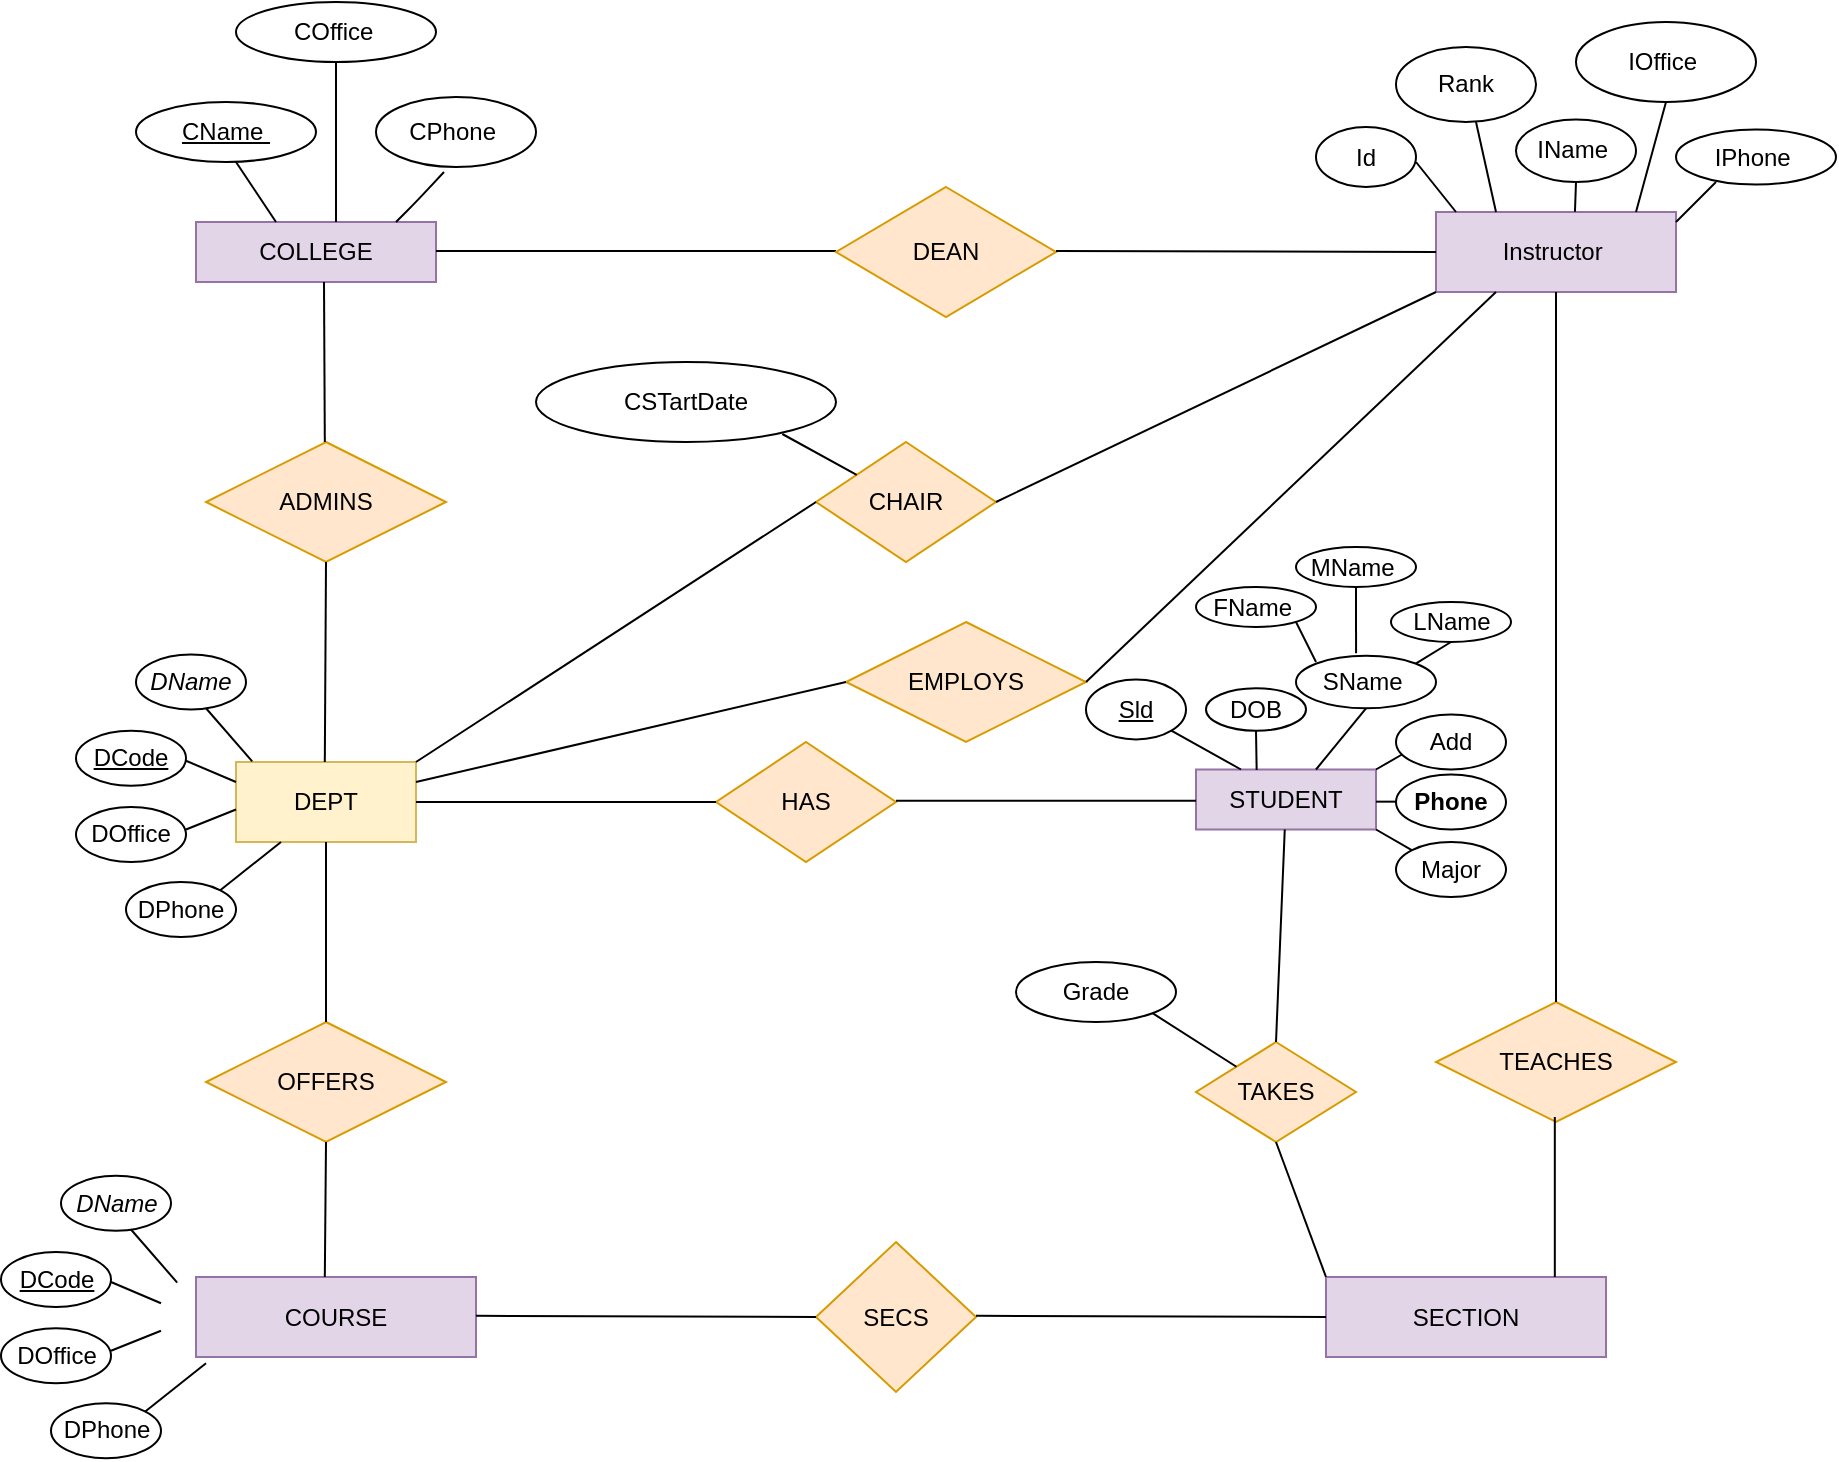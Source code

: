 <mxfile version="15.2.9" type="github">
  <diagram id="cwanQjXD79KrLpl_3qka" name="Page-1">
    <mxGraphModel dx="1638" dy="538" grid="1" gridSize="10" guides="1" tooltips="1" connect="1" arrows="1" fold="1" page="1" pageScale="1" pageWidth="850" pageHeight="1100" math="0" shadow="0">
      <root>
        <mxCell id="0" />
        <mxCell id="1" parent="0" />
        <mxCell id="S3XfZIIq3TjoQU57foUY-1" value="" style="ellipse;whiteSpace=wrap;html=1;" vertex="1" parent="1">
          <mxGeometry x="60" y="20" width="100" height="30" as="geometry" />
        </mxCell>
        <mxCell id="S3XfZIIq3TjoQU57foUY-2" value="CPhone&amp;nbsp;" style="ellipse;whiteSpace=wrap;html=1;" vertex="1" parent="1">
          <mxGeometry x="130" y="67.5" width="80" height="35" as="geometry" />
        </mxCell>
        <mxCell id="S3XfZIIq3TjoQU57foUY-4" value="CName&amp;nbsp;" style="ellipse;whiteSpace=wrap;html=1;fontStyle=4" vertex="1" parent="1">
          <mxGeometry x="10" y="70" width="90" height="30" as="geometry" />
        </mxCell>
        <mxCell id="S3XfZIIq3TjoQU57foUY-5" value="COffice&amp;nbsp;" style="text;html=1;align=center;verticalAlign=middle;resizable=0;points=[];autosize=1;strokeColor=none;fillColor=none;" vertex="1" parent="1">
          <mxGeometry x="80" y="25" width="60" height="20" as="geometry" />
        </mxCell>
        <mxCell id="S3XfZIIq3TjoQU57foUY-8" value="COLLEGE" style="rounded=0;whiteSpace=wrap;html=1;fillColor=#e1d5e7;strokeColor=#9673a6;" vertex="1" parent="1">
          <mxGeometry x="40" y="130" width="120" height="30" as="geometry" />
        </mxCell>
        <mxCell id="S3XfZIIq3TjoQU57foUY-9" value="" style="endArrow=none;html=1;entryX=0.425;entryY=1.071;entryDx=0;entryDy=0;entryPerimeter=0;" edge="1" parent="1" target="S3XfZIIq3TjoQU57foUY-2">
          <mxGeometry width="50" height="50" relative="1" as="geometry">
            <mxPoint x="140" y="130" as="sourcePoint" />
            <mxPoint x="170" y="100" as="targetPoint" />
            <Array as="points">
              <mxPoint x="150" y="120" />
            </Array>
          </mxGeometry>
        </mxCell>
        <mxCell id="S3XfZIIq3TjoQU57foUY-10" value="" style="endArrow=none;html=1;" edge="1" parent="1">
          <mxGeometry width="50" height="50" relative="1" as="geometry">
            <mxPoint x="60" y="100" as="sourcePoint" />
            <mxPoint x="80" y="130" as="targetPoint" />
            <Array as="points" />
          </mxGeometry>
        </mxCell>
        <mxCell id="S3XfZIIq3TjoQU57foUY-11" value="" style="endArrow=none;html=1;" edge="1" parent="1">
          <mxGeometry width="50" height="50" relative="1" as="geometry">
            <mxPoint x="110" y="130" as="sourcePoint" />
            <mxPoint x="110" y="50" as="targetPoint" />
          </mxGeometry>
        </mxCell>
        <mxCell id="S3XfZIIq3TjoQU57foUY-12" value="" style="endArrow=none;html=1;" edge="1" parent="1">
          <mxGeometry width="50" height="50" relative="1" as="geometry">
            <mxPoint x="160" y="144.5" as="sourcePoint" />
            <mxPoint x="360" y="144.5" as="targetPoint" />
          </mxGeometry>
        </mxCell>
        <mxCell id="S3XfZIIq3TjoQU57foUY-13" value="DEAN" style="rhombus;whiteSpace=wrap;html=1;fillColor=#ffe6cc;strokeColor=#d79b00;" vertex="1" parent="1">
          <mxGeometry x="360" y="112.5" width="110" height="65" as="geometry" />
        </mxCell>
        <mxCell id="S3XfZIIq3TjoQU57foUY-14" value="Instructor&amp;nbsp;" style="rounded=0;whiteSpace=wrap;html=1;fillColor=#e1d5e7;strokeColor=#9673a6;" vertex="1" parent="1">
          <mxGeometry x="660" y="125" width="120" height="40" as="geometry" />
        </mxCell>
        <mxCell id="S3XfZIIq3TjoQU57foUY-15" value="" style="endArrow=none;html=1;entryX=0;entryY=0.5;entryDx=0;entryDy=0;" edge="1" parent="1" target="S3XfZIIq3TjoQU57foUY-14">
          <mxGeometry width="50" height="50" relative="1" as="geometry">
            <mxPoint x="470" y="144.5" as="sourcePoint" />
            <mxPoint x="650" y="144.5" as="targetPoint" />
          </mxGeometry>
        </mxCell>
        <mxCell id="S3XfZIIq3TjoQU57foUY-16" value="IPhone&amp;nbsp;" style="ellipse;whiteSpace=wrap;html=1;" vertex="1" parent="1">
          <mxGeometry x="780" y="83.75" width="80" height="27.5" as="geometry" />
        </mxCell>
        <mxCell id="S3XfZIIq3TjoQU57foUY-17" value="IOffice&amp;nbsp;" style="ellipse;whiteSpace=wrap;html=1;" vertex="1" parent="1">
          <mxGeometry x="730" y="30" width="90" height="40" as="geometry" />
        </mxCell>
        <mxCell id="S3XfZIIq3TjoQU57foUY-18" value="IName&amp;nbsp;" style="ellipse;whiteSpace=wrap;html=1;" vertex="1" parent="1">
          <mxGeometry x="700" y="78.75" width="60" height="31.25" as="geometry" />
        </mxCell>
        <mxCell id="S3XfZIIq3TjoQU57foUY-19" value="Rank" style="ellipse;whiteSpace=wrap;html=1;" vertex="1" parent="1">
          <mxGeometry x="640" y="42.5" width="70" height="37.5" as="geometry" />
        </mxCell>
        <mxCell id="S3XfZIIq3TjoQU57foUY-20" value="Id" style="ellipse;whiteSpace=wrap;html=1;" vertex="1" parent="1">
          <mxGeometry x="600" y="82.5" width="50" height="30" as="geometry" />
        </mxCell>
        <mxCell id="S3XfZIIq3TjoQU57foUY-21" value="" style="endArrow=none;html=1;" edge="1" parent="1">
          <mxGeometry width="50" height="50" relative="1" as="geometry">
            <mxPoint x="780" y="130" as="sourcePoint" />
            <mxPoint x="800" y="110" as="targetPoint" />
          </mxGeometry>
        </mxCell>
        <mxCell id="S3XfZIIq3TjoQU57foUY-22" value="" style="endArrow=none;html=1;exitX=0.25;exitY=0;exitDx=0;exitDy=0;" edge="1" parent="1" source="S3XfZIIq3TjoQU57foUY-14">
          <mxGeometry width="50" height="50" relative="1" as="geometry">
            <mxPoint x="690" y="120" as="sourcePoint" />
            <mxPoint x="680" y="80" as="targetPoint" />
          </mxGeometry>
        </mxCell>
        <mxCell id="S3XfZIIq3TjoQU57foUY-23" value="" style="endArrow=none;html=1;" edge="1" parent="1">
          <mxGeometry width="50" height="50" relative="1" as="geometry">
            <mxPoint x="670" y="125" as="sourcePoint" />
            <mxPoint x="650" y="100" as="targetPoint" />
          </mxGeometry>
        </mxCell>
        <mxCell id="S3XfZIIq3TjoQU57foUY-24" value="" style="endArrow=none;html=1;exitX=0.579;exitY=-0.003;exitDx=0;exitDy=0;exitPerimeter=0;" edge="1" parent="1" source="S3XfZIIq3TjoQU57foUY-14">
          <mxGeometry width="50" height="50" relative="1" as="geometry">
            <mxPoint x="730" y="120" as="sourcePoint" />
            <mxPoint x="730" y="110" as="targetPoint" />
            <Array as="points" />
          </mxGeometry>
        </mxCell>
        <mxCell id="S3XfZIIq3TjoQU57foUY-25" value="" style="endArrow=none;html=1;entryX=0.5;entryY=1;entryDx=0;entryDy=0;" edge="1" parent="1" target="S3XfZIIq3TjoQU57foUY-17">
          <mxGeometry width="50" height="50" relative="1" as="geometry">
            <mxPoint x="760" y="125" as="sourcePoint" />
            <mxPoint x="800" y="55" as="targetPoint" />
          </mxGeometry>
        </mxCell>
        <mxCell id="S3XfZIIq3TjoQU57foUY-26" value="ADMINS" style="shape=rhombus;perimeter=rhombusPerimeter;whiteSpace=wrap;html=1;align=center;fillColor=#ffe6cc;strokeColor=#d79b00;" vertex="1" parent="1">
          <mxGeometry x="45" y="240" width="120" height="60" as="geometry" />
        </mxCell>
        <mxCell id="S3XfZIIq3TjoQU57foUY-27" value="TEACHES" style="shape=rhombus;perimeter=rhombusPerimeter;whiteSpace=wrap;html=1;align=center;fillColor=#ffe6cc;strokeColor=#d79b00;" vertex="1" parent="1">
          <mxGeometry x="660" y="520" width="120" height="60" as="geometry" />
        </mxCell>
        <mxCell id="S3XfZIIq3TjoQU57foUY-28" value="OFFERS" style="shape=rhombus;perimeter=rhombusPerimeter;whiteSpace=wrap;html=1;align=center;fillColor=#ffe6cc;strokeColor=#d79b00;" vertex="1" parent="1">
          <mxGeometry x="45" y="530" width="120" height="60" as="geometry" />
        </mxCell>
        <mxCell id="S3XfZIIq3TjoQU57foUY-30" value="DEPT" style="rounded=0;whiteSpace=wrap;html=1;fillColor=#fff2cc;strokeColor=#d6b656;" vertex="1" parent="1">
          <mxGeometry x="60" y="400" width="90" height="40" as="geometry" />
        </mxCell>
        <mxCell id="S3XfZIIq3TjoQU57foUY-31" value="SECS" style="rhombus;whiteSpace=wrap;html=1;rotation=0;fillColor=#ffe6cc;strokeColor=#d79b00;" vertex="1" parent="1">
          <mxGeometry x="350" y="640" width="80" height="75" as="geometry" />
        </mxCell>
        <mxCell id="S3XfZIIq3TjoQU57foUY-32" value="COURSE" style="rounded=0;whiteSpace=wrap;html=1;fillColor=#e1d5e7;strokeColor=#9673a6;" vertex="1" parent="1">
          <mxGeometry x="40" y="657.5" width="140" height="40" as="geometry" />
        </mxCell>
        <mxCell id="S3XfZIIq3TjoQU57foUY-33" value="SECTION" style="rounded=0;whiteSpace=wrap;html=1;fillColor=#e1d5e7;strokeColor=#9673a6;" vertex="1" parent="1">
          <mxGeometry x="605" y="657.5" width="140" height="40" as="geometry" />
        </mxCell>
        <mxCell id="S3XfZIIq3TjoQU57foUY-34" value="TAKES" style="rhombus;whiteSpace=wrap;html=1;fillColor=#ffe6cc;strokeColor=#d79b00;" vertex="1" parent="1">
          <mxGeometry x="540" y="540" width="80" height="50" as="geometry" />
        </mxCell>
        <mxCell id="S3XfZIIq3TjoQU57foUY-35" value="HAS" style="rhombus;whiteSpace=wrap;html=1;fillColor=#ffe6cc;strokeColor=#d79b00;" vertex="1" parent="1">
          <mxGeometry x="300" y="390" width="90" height="60" as="geometry" />
        </mxCell>
        <mxCell id="S3XfZIIq3TjoQU57foUY-36" value="STUDENT" style="rounded=0;whiteSpace=wrap;html=1;fillColor=#e1d5e7;strokeColor=#9673a6;" vertex="1" parent="1">
          <mxGeometry x="540" y="403.75" width="90" height="30" as="geometry" />
        </mxCell>
        <mxCell id="S3XfZIIq3TjoQU57foUY-37" value="EMPLOYS" style="shape=rhombus;perimeter=rhombusPerimeter;whiteSpace=wrap;html=1;align=center;fillColor=#ffe6cc;strokeColor=#d79b00;" vertex="1" parent="1">
          <mxGeometry x="365" y="330" width="120" height="60" as="geometry" />
        </mxCell>
        <mxCell id="S3XfZIIq3TjoQU57foUY-38" value="CHAIR" style="rhombus;whiteSpace=wrap;html=1;fillColor=#ffe6cc;strokeColor=#d79b00;" vertex="1" parent="1">
          <mxGeometry x="350" y="240" width="90" height="60" as="geometry" />
        </mxCell>
        <mxCell id="S3XfZIIq3TjoQU57foUY-41" value="CSTartDate" style="ellipse;whiteSpace=wrap;html=1;" vertex="1" parent="1">
          <mxGeometry x="210" y="200" width="150" height="40" as="geometry" />
        </mxCell>
        <mxCell id="S3XfZIIq3TjoQU57foUY-43" value="" style="endArrow=none;html=1;entryX=0.821;entryY=0.9;entryDx=0;entryDy=0;entryPerimeter=0;" edge="1" parent="1" source="S3XfZIIq3TjoQU57foUY-38" target="S3XfZIIq3TjoQU57foUY-41">
          <mxGeometry width="50" height="50" relative="1" as="geometry">
            <mxPoint x="350" y="270" as="sourcePoint" />
            <mxPoint x="330" y="240" as="targetPoint" />
          </mxGeometry>
        </mxCell>
        <mxCell id="S3XfZIIq3TjoQU57foUY-46" value="" style="endArrow=none;html=1;entryX=0.5;entryY=1;entryDx=0;entryDy=0;exitX=0.5;exitY=0;exitDx=0;exitDy=0;" edge="1" parent="1" source="S3XfZIIq3TjoQU57foUY-27" target="S3XfZIIq3TjoQU57foUY-14">
          <mxGeometry width="50" height="50" relative="1" as="geometry">
            <mxPoint x="740" y="510" as="sourcePoint" />
            <mxPoint x="720" y="200" as="targetPoint" />
          </mxGeometry>
        </mxCell>
        <mxCell id="S3XfZIIq3TjoQU57foUY-47" value="" style="endArrow=none;html=1;" edge="1" parent="1">
          <mxGeometry width="50" height="50" relative="1" as="geometry">
            <mxPoint x="719.41" y="657.5" as="sourcePoint" />
            <mxPoint x="719.41" y="577.5" as="targetPoint" />
          </mxGeometry>
        </mxCell>
        <mxCell id="S3XfZIIq3TjoQU57foUY-49" value="" style="endArrow=none;html=1;entryX=0;entryY=0;entryDx=0;entryDy=0;" edge="1" parent="1" target="S3XfZIIq3TjoQU57foUY-33">
          <mxGeometry width="50" height="50" relative="1" as="geometry">
            <mxPoint x="580" y="590" as="sourcePoint" />
            <mxPoint x="610" y="650" as="targetPoint" />
          </mxGeometry>
        </mxCell>
        <mxCell id="S3XfZIIq3TjoQU57foUY-50" value="Grade" style="ellipse;whiteSpace=wrap;html=1;" vertex="1" parent="1">
          <mxGeometry x="450" y="500" width="80" height="30" as="geometry" />
        </mxCell>
        <mxCell id="S3XfZIIq3TjoQU57foUY-51" value="" style="endArrow=none;html=1;exitX=1;exitY=1;exitDx=0;exitDy=0;" edge="1" parent="1" source="S3XfZIIq3TjoQU57foUY-50" target="S3XfZIIq3TjoQU57foUY-34">
          <mxGeometry width="50" height="50" relative="1" as="geometry">
            <mxPoint x="500" y="540" as="sourcePoint" />
            <mxPoint x="560" y="452.5" as="targetPoint" />
          </mxGeometry>
        </mxCell>
        <mxCell id="S3XfZIIq3TjoQU57foUY-52" value="" style="endArrow=none;html=1;entryX=0;entryY=0.5;entryDx=0;entryDy=0;" edge="1" parent="1" target="S3XfZIIq3TjoQU57foUY-31">
          <mxGeometry width="50" height="50" relative="1" as="geometry">
            <mxPoint x="180" y="676.91" as="sourcePoint" />
            <mxPoint x="350" y="676.91" as="targetPoint" />
          </mxGeometry>
        </mxCell>
        <mxCell id="S3XfZIIq3TjoQU57foUY-53" value="" style="endArrow=none;html=1;entryX=0;entryY=0.5;entryDx=0;entryDy=0;" edge="1" parent="1" target="S3XfZIIq3TjoQU57foUY-33">
          <mxGeometry width="50" height="50" relative="1" as="geometry">
            <mxPoint x="430" y="676.91" as="sourcePoint" />
            <mxPoint x="600" y="677.5" as="targetPoint" />
          </mxGeometry>
        </mxCell>
        <mxCell id="S3XfZIIq3TjoQU57foUY-54" value="" style="endArrow=none;html=1;entryX=0.5;entryY=1;entryDx=0;entryDy=0;exitX=0.5;exitY=0;exitDx=0;exitDy=0;" edge="1" parent="1" source="S3XfZIIq3TjoQU57foUY-28" target="S3XfZIIq3TjoQU57foUY-30">
          <mxGeometry width="50" height="50" relative="1" as="geometry">
            <mxPoint x="100" y="530" as="sourcePoint" />
            <mxPoint x="150" y="480" as="targetPoint" />
          </mxGeometry>
        </mxCell>
        <mxCell id="S3XfZIIq3TjoQU57foUY-55" value="" style="endArrow=none;html=1;entryX=0.5;entryY=1;entryDx=0;entryDy=0;" edge="1" parent="1" target="S3XfZIIq3TjoQU57foUY-28">
          <mxGeometry width="50" height="50" relative="1" as="geometry">
            <mxPoint x="104.41" y="657.5" as="sourcePoint" />
            <mxPoint x="104.41" y="597.5" as="targetPoint" />
          </mxGeometry>
        </mxCell>
        <mxCell id="S3XfZIIq3TjoQU57foUY-56" value="" style="endArrow=none;html=1;entryX=0.5;entryY=1;entryDx=0;entryDy=0;exitX=0.5;exitY=0;exitDx=0;exitDy=0;" edge="1" parent="1" target="S3XfZIIq3TjoQU57foUY-26">
          <mxGeometry width="50" height="50" relative="1" as="geometry">
            <mxPoint x="104.41" y="400.0" as="sourcePoint" />
            <mxPoint x="104.41" y="310" as="targetPoint" />
          </mxGeometry>
        </mxCell>
        <mxCell id="S3XfZIIq3TjoQU57foUY-57" value="" style="endArrow=none;html=1;exitX=0.5;exitY=0;exitDx=0;exitDy=0;" edge="1" parent="1">
          <mxGeometry width="50" height="50" relative="1" as="geometry">
            <mxPoint x="104.41" y="240.0" as="sourcePoint" />
            <mxPoint x="104" y="160" as="targetPoint" />
          </mxGeometry>
        </mxCell>
        <mxCell id="S3XfZIIq3TjoQU57foUY-58" value="" style="endArrow=none;html=1;entryX=0;entryY=0.5;entryDx=0;entryDy=0;" edge="1" parent="1" target="S3XfZIIq3TjoQU57foUY-38">
          <mxGeometry width="50" height="50" relative="1" as="geometry">
            <mxPoint x="150" y="400" as="sourcePoint" />
            <mxPoint x="360" y="270" as="targetPoint" />
          </mxGeometry>
        </mxCell>
        <mxCell id="S3XfZIIq3TjoQU57foUY-59" value="" style="endArrow=none;html=1;entryX=0;entryY=0.5;entryDx=0;entryDy=0;exitX=1;exitY=0.5;exitDx=0;exitDy=0;" edge="1" parent="1" source="S3XfZIIq3TjoQU57foUY-30" target="S3XfZIIq3TjoQU57foUY-35">
          <mxGeometry width="50" height="50" relative="1" as="geometry">
            <mxPoint x="150" y="430" as="sourcePoint" />
            <mxPoint x="200" y="380" as="targetPoint" />
            <Array as="points" />
          </mxGeometry>
        </mxCell>
        <mxCell id="S3XfZIIq3TjoQU57foUY-60" value="" style="endArrow=none;html=1;entryX=0;entryY=0.5;entryDx=0;entryDy=0;exitX=1;exitY=0.5;exitDx=0;exitDy=0;" edge="1" parent="1">
          <mxGeometry width="50" height="50" relative="1" as="geometry">
            <mxPoint x="390" y="419.41" as="sourcePoint" />
            <mxPoint x="540" y="419.41" as="targetPoint" />
            <Array as="points" />
          </mxGeometry>
        </mxCell>
        <mxCell id="S3XfZIIq3TjoQU57foUY-61" value="" style="endArrow=none;html=1;exitX=1;exitY=0.25;exitDx=0;exitDy=0;entryX=0;entryY=0.5;entryDx=0;entryDy=0;" edge="1" parent="1" source="S3XfZIIq3TjoQU57foUY-30" target="S3XfZIIq3TjoQU57foUY-37">
          <mxGeometry width="50" height="50" relative="1" as="geometry">
            <mxPoint x="145" y="402.5" as="sourcePoint" />
            <mxPoint x="365" y="370" as="targetPoint" />
            <Array as="points" />
          </mxGeometry>
        </mxCell>
        <mxCell id="S3XfZIIq3TjoQU57foUY-62" value="" style="endArrow=none;html=1;entryX=0;entryY=1;entryDx=0;entryDy=0;" edge="1" parent="1" target="S3XfZIIq3TjoQU57foUY-14">
          <mxGeometry width="50" height="50" relative="1" as="geometry">
            <mxPoint x="440" y="270" as="sourcePoint" />
            <mxPoint x="640" y="140" as="targetPoint" />
          </mxGeometry>
        </mxCell>
        <mxCell id="S3XfZIIq3TjoQU57foUY-63" value="" style="endArrow=none;html=1;entryX=0.25;entryY=1;entryDx=0;entryDy=0;exitX=1;exitY=0.5;exitDx=0;exitDy=0;" edge="1" parent="1" source="S3XfZIIq3TjoQU57foUY-37" target="S3XfZIIq3TjoQU57foUY-14">
          <mxGeometry width="50" height="50" relative="1" as="geometry">
            <mxPoint x="470" y="349" as="sourcePoint" />
            <mxPoint x="670" y="170" as="targetPoint" />
          </mxGeometry>
        </mxCell>
        <mxCell id="S3XfZIIq3TjoQU57foUY-69" value="Add" style="ellipse;whiteSpace=wrap;html=1;" vertex="1" parent="1">
          <mxGeometry x="640" y="376.25" width="55" height="27.5" as="geometry" />
        </mxCell>
        <mxCell id="S3XfZIIq3TjoQU57foUY-70" value="SName&amp;nbsp;" style="ellipse;whiteSpace=wrap;html=1;" vertex="1" parent="1">
          <mxGeometry x="590" y="346.88" width="70" height="26.25" as="geometry" />
        </mxCell>
        <mxCell id="S3XfZIIq3TjoQU57foUY-71" value="DOB" style="ellipse;whiteSpace=wrap;html=1;" vertex="1" parent="1">
          <mxGeometry x="545" y="363.13" width="50" height="21.25" as="geometry" />
        </mxCell>
        <mxCell id="S3XfZIIq3TjoQU57foUY-72" value="FName&amp;nbsp;" style="ellipse;whiteSpace=wrap;html=1;" vertex="1" parent="1">
          <mxGeometry x="540" y="312.5" width="60" height="20" as="geometry" />
        </mxCell>
        <mxCell id="S3XfZIIq3TjoQU57foUY-73" value="Sld" style="ellipse;whiteSpace=wrap;html=1;fontStyle=4" vertex="1" parent="1">
          <mxGeometry x="485" y="358.75" width="50" height="30" as="geometry" />
        </mxCell>
        <mxCell id="S3XfZIIq3TjoQU57foUY-74" value="" style="endArrow=none;html=1;entryX=0;entryY=0;entryDx=0;entryDy=0;" edge="1" parent="1" target="S3XfZIIq3TjoQU57foUY-81">
          <mxGeometry width="50" height="50" relative="1" as="geometry">
            <mxPoint x="630" y="433.75" as="sourcePoint" />
            <mxPoint x="642.5" y="443.75" as="targetPoint" />
          </mxGeometry>
        </mxCell>
        <mxCell id="S3XfZIIq3TjoQU57foUY-76" value="" style="endArrow=none;html=1;entryX=1;entryY=1;entryDx=0;entryDy=0;exitX=0.25;exitY=0;exitDx=0;exitDy=0;" edge="1" parent="1" source="S3XfZIIq3TjoQU57foUY-36" target="S3XfZIIq3TjoQU57foUY-73">
          <mxGeometry width="50" height="50" relative="1" as="geometry">
            <mxPoint x="550" y="400" as="sourcePoint" />
            <mxPoint x="545" y="380" as="targetPoint" />
          </mxGeometry>
        </mxCell>
        <mxCell id="S3XfZIIq3TjoQU57foUY-78" value="MName&amp;nbsp;" style="ellipse;whiteSpace=wrap;html=1;" vertex="1" parent="1">
          <mxGeometry x="590" y="292.5" width="60" height="20" as="geometry" />
        </mxCell>
        <mxCell id="S3XfZIIq3TjoQU57foUY-79" value="LName" style="ellipse;whiteSpace=wrap;html=1;" vertex="1" parent="1">
          <mxGeometry x="637.5" y="320" width="60" height="20" as="geometry" />
        </mxCell>
        <mxCell id="S3XfZIIq3TjoQU57foUY-80" value="Phone" style="ellipse;whiteSpace=wrap;html=1;fontStyle=1" vertex="1" parent="1">
          <mxGeometry x="640" y="406.25" width="55" height="27.5" as="geometry" />
        </mxCell>
        <mxCell id="S3XfZIIq3TjoQU57foUY-81" value="Major" style="ellipse;whiteSpace=wrap;html=1;" vertex="1" parent="1">
          <mxGeometry x="640" y="440" width="55" height="27.5" as="geometry" />
        </mxCell>
        <mxCell id="S3XfZIIq3TjoQU57foUY-82" value="" style="endArrow=none;html=1;" edge="1" parent="1">
          <mxGeometry width="50" height="50" relative="1" as="geometry">
            <mxPoint x="630" y="403.75" as="sourcePoint" />
            <mxPoint x="643" y="396.25" as="targetPoint" />
          </mxGeometry>
        </mxCell>
        <mxCell id="S3XfZIIq3TjoQU57foUY-83" value="" style="endArrow=none;html=1;" edge="1" parent="1">
          <mxGeometry width="50" height="50" relative="1" as="geometry">
            <mxPoint x="640" y="419.83" as="sourcePoint" />
            <mxPoint x="630" y="419.83" as="targetPoint" />
            <Array as="points">
              <mxPoint x="630" y="419.83" />
            </Array>
          </mxGeometry>
        </mxCell>
        <mxCell id="S3XfZIIq3TjoQU57foUY-84" value="" style="endArrow=none;html=1;exitX=1;exitY=0;exitDx=0;exitDy=0;entryX=0.5;entryY=1;entryDx=0;entryDy=0;" edge="1" parent="1" source="S3XfZIIq3TjoQU57foUY-70" target="S3XfZIIq3TjoQU57foUY-79">
          <mxGeometry width="50" height="50" relative="1" as="geometry">
            <mxPoint x="640" y="325" as="sourcePoint" />
            <mxPoint x="646" y="337" as="targetPoint" />
          </mxGeometry>
        </mxCell>
        <mxCell id="S3XfZIIq3TjoQU57foUY-85" value="" style="endArrow=none;html=1;entryX=0.5;entryY=1;entryDx=0;entryDy=0;exitX=0.429;exitY=-0.046;exitDx=0;exitDy=0;exitPerimeter=0;" edge="1" parent="1" source="S3XfZIIq3TjoQU57foUY-70" target="S3XfZIIq3TjoQU57foUY-78">
          <mxGeometry width="50" height="50" relative="1" as="geometry">
            <mxPoint x="620" y="335.43" as="sourcePoint" />
            <mxPoint x="623.787" y="320.001" as="targetPoint" />
          </mxGeometry>
        </mxCell>
        <mxCell id="S3XfZIIq3TjoQU57foUY-87" value="" style="endArrow=none;html=1;exitX=0.5;exitY=1;exitDx=0;exitDy=0;entryX=0.337;entryY=0.008;entryDx=0;entryDy=0;entryPerimeter=0;" edge="1" parent="1" source="S3XfZIIq3TjoQU57foUY-71" target="S3XfZIIq3TjoQU57foUY-36">
          <mxGeometry width="50" height="50" relative="1" as="geometry">
            <mxPoint x="569.42" y="384.38" as="sourcePoint" />
            <mxPoint x="570.59" y="405" as="targetPoint" />
          </mxGeometry>
        </mxCell>
        <mxCell id="S3XfZIIq3TjoQU57foUY-88" style="edgeStyle=orthogonalEdgeStyle;rounded=0;orthogonalLoop=1;jettySize=auto;html=1;exitX=0.5;exitY=1;exitDx=0;exitDy=0;" edge="1" parent="1" source="S3XfZIIq3TjoQU57foUY-36" target="S3XfZIIq3TjoQU57foUY-36">
          <mxGeometry relative="1" as="geometry" />
        </mxCell>
        <mxCell id="S3XfZIIq3TjoQU57foUY-89" value="" style="endArrow=none;html=1;" edge="1" parent="1">
          <mxGeometry width="50" height="50" relative="1" as="geometry">
            <mxPoint x="600" y="350" as="sourcePoint" />
            <mxPoint x="590" y="330" as="targetPoint" />
          </mxGeometry>
        </mxCell>
        <mxCell id="S3XfZIIq3TjoQU57foUY-90" value="" style="endArrow=none;html=1;exitX=1;exitY=0;exitDx=0;exitDy=0;entryX=0.5;entryY=1;entryDx=0;entryDy=0;" edge="1" parent="1" target="S3XfZIIq3TjoQU57foUY-70">
          <mxGeometry width="50" height="50" relative="1" as="geometry">
            <mxPoint x="599.997" y="403.749" as="sourcePoint" />
            <mxPoint x="617.63" y="392.98" as="targetPoint" />
          </mxGeometry>
        </mxCell>
        <mxCell id="S3XfZIIq3TjoQU57foUY-93" value="" style="endArrow=none;html=1;exitX=0.5;exitY=0;exitDx=0;exitDy=0;" edge="1" parent="1" source="S3XfZIIq3TjoQU57foUY-34" target="S3XfZIIq3TjoQU57foUY-36">
          <mxGeometry width="50" height="50" relative="1" as="geometry">
            <mxPoint x="570" y="540" as="sourcePoint" />
            <mxPoint x="570" y="440" as="targetPoint" />
          </mxGeometry>
        </mxCell>
        <mxCell id="S3XfZIIq3TjoQU57foUY-100" value="&lt;u&gt;DCode&lt;/u&gt;" style="ellipse;whiteSpace=wrap;html=1;" vertex="1" parent="1">
          <mxGeometry x="-20" y="384.38" width="55" height="27.5" as="geometry" />
        </mxCell>
        <mxCell id="S3XfZIIq3TjoQU57foUY-101" value="DOffice" style="ellipse;whiteSpace=wrap;html=1;fontStyle=0" vertex="1" parent="1">
          <mxGeometry x="-20" y="422.5" width="55" height="27.5" as="geometry" />
        </mxCell>
        <mxCell id="S3XfZIIq3TjoQU57foUY-102" value="DPhone" style="ellipse;whiteSpace=wrap;html=1;" vertex="1" parent="1">
          <mxGeometry x="5" y="460" width="55" height="27.5" as="geometry" />
        </mxCell>
        <mxCell id="S3XfZIIq3TjoQU57foUY-103" value="&lt;i&gt;DName&lt;/i&gt;" style="ellipse;whiteSpace=wrap;html=1;" vertex="1" parent="1">
          <mxGeometry x="10" y="346.26" width="55" height="27.5" as="geometry" />
        </mxCell>
        <mxCell id="S3XfZIIq3TjoQU57foUY-104" value="" style="endArrow=none;html=1;entryX=0.09;entryY=-0.008;entryDx=0;entryDy=0;entryPerimeter=0;" edge="1" parent="1" target="S3XfZIIq3TjoQU57foUY-30">
          <mxGeometry width="50" height="50" relative="1" as="geometry">
            <mxPoint x="45" y="373.13" as="sourcePoint" />
            <mxPoint x="75" y="395.63" as="targetPoint" />
          </mxGeometry>
        </mxCell>
        <mxCell id="S3XfZIIq3TjoQU57foUY-105" value="" style="endArrow=none;html=1;entryX=0;entryY=0.25;entryDx=0;entryDy=0;" edge="1" parent="1" target="S3XfZIIq3TjoQU57foUY-30">
          <mxGeometry width="50" height="50" relative="1" as="geometry">
            <mxPoint x="35" y="399.38" as="sourcePoint" />
            <mxPoint x="55" y="411.88" as="targetPoint" />
          </mxGeometry>
        </mxCell>
        <mxCell id="S3XfZIIq3TjoQU57foUY-106" value="" style="endArrow=none;html=1;" edge="1" parent="1">
          <mxGeometry width="50" height="50" relative="1" as="geometry">
            <mxPoint x="35" y="433.75" as="sourcePoint" />
            <mxPoint x="60" y="423.75" as="targetPoint" />
          </mxGeometry>
        </mxCell>
        <mxCell id="S3XfZIIq3TjoQU57foUY-107" value="" style="endArrow=none;html=1;entryX=0.25;entryY=1;entryDx=0;entryDy=0;exitX=1;exitY=0;exitDx=0;exitDy=0;" edge="1" parent="1" source="S3XfZIIq3TjoQU57foUY-102" target="S3XfZIIq3TjoQU57foUY-30">
          <mxGeometry width="50" height="50" relative="1" as="geometry">
            <mxPoint x="55" y="467.5" as="sourcePoint" />
            <mxPoint x="80" y="447.5" as="targetPoint" />
          </mxGeometry>
        </mxCell>
        <mxCell id="S3XfZIIq3TjoQU57foUY-108" value="&lt;u&gt;DCode&lt;/u&gt;" style="ellipse;whiteSpace=wrap;html=1;" vertex="1" parent="1">
          <mxGeometry x="-57.5" y="645" width="55" height="27.5" as="geometry" />
        </mxCell>
        <mxCell id="S3XfZIIq3TjoQU57foUY-109" value="DOffice" style="ellipse;whiteSpace=wrap;html=1;fontStyle=0" vertex="1" parent="1">
          <mxGeometry x="-57.5" y="683.12" width="55" height="27.5" as="geometry" />
        </mxCell>
        <mxCell id="S3XfZIIq3TjoQU57foUY-110" value="DPhone" style="ellipse;whiteSpace=wrap;html=1;" vertex="1" parent="1">
          <mxGeometry x="-32.5" y="720.62" width="55" height="27.5" as="geometry" />
        </mxCell>
        <mxCell id="S3XfZIIq3TjoQU57foUY-111" value="&lt;i&gt;DName&lt;/i&gt;" style="ellipse;whiteSpace=wrap;html=1;" vertex="1" parent="1">
          <mxGeometry x="-27.5" y="606.88" width="55" height="27.5" as="geometry" />
        </mxCell>
        <mxCell id="S3XfZIIq3TjoQU57foUY-112" value="" style="endArrow=none;html=1;entryX=0.09;entryY=-0.008;entryDx=0;entryDy=0;entryPerimeter=0;" edge="1" parent="1">
          <mxGeometry width="50" height="50" relative="1" as="geometry">
            <mxPoint x="7.5" y="633.75" as="sourcePoint" />
            <mxPoint x="30.6" y="660.3" as="targetPoint" />
          </mxGeometry>
        </mxCell>
        <mxCell id="S3XfZIIq3TjoQU57foUY-113" value="" style="endArrow=none;html=1;entryX=0;entryY=0.25;entryDx=0;entryDy=0;" edge="1" parent="1">
          <mxGeometry width="50" height="50" relative="1" as="geometry">
            <mxPoint x="-2.5" y="660" as="sourcePoint" />
            <mxPoint x="22.5" y="670.62" as="targetPoint" />
          </mxGeometry>
        </mxCell>
        <mxCell id="S3XfZIIq3TjoQU57foUY-114" value="" style="endArrow=none;html=1;" edge="1" parent="1">
          <mxGeometry width="50" height="50" relative="1" as="geometry">
            <mxPoint x="-2.5" y="694.37" as="sourcePoint" />
            <mxPoint x="22.5" y="684.37" as="targetPoint" />
          </mxGeometry>
        </mxCell>
        <mxCell id="S3XfZIIq3TjoQU57foUY-115" value="" style="endArrow=none;html=1;entryX=0.25;entryY=1;entryDx=0;entryDy=0;exitX=1;exitY=0;exitDx=0;exitDy=0;" edge="1" parent="1" source="S3XfZIIq3TjoQU57foUY-110">
          <mxGeometry width="50" height="50" relative="1" as="geometry">
            <mxPoint x="17.5" y="728.12" as="sourcePoint" />
            <mxPoint x="45" y="700.62" as="targetPoint" />
          </mxGeometry>
        </mxCell>
      </root>
    </mxGraphModel>
  </diagram>
</mxfile>
